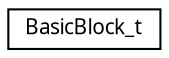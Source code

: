digraph G
{
  edge [fontname="FreeSans.ttf",fontsize=10,labelfontname="FreeSans.ttf",labelfontsize=10];
  node [fontname="FreeSans.ttf",fontsize=10,shape=record];
  rankdir=LR;
  Node1 [label="BasicBlock_t",height=0.2,width=0.4,color="black", fillcolor="white", style="filled",URL="$struct_basic_block__t.html"];
}
